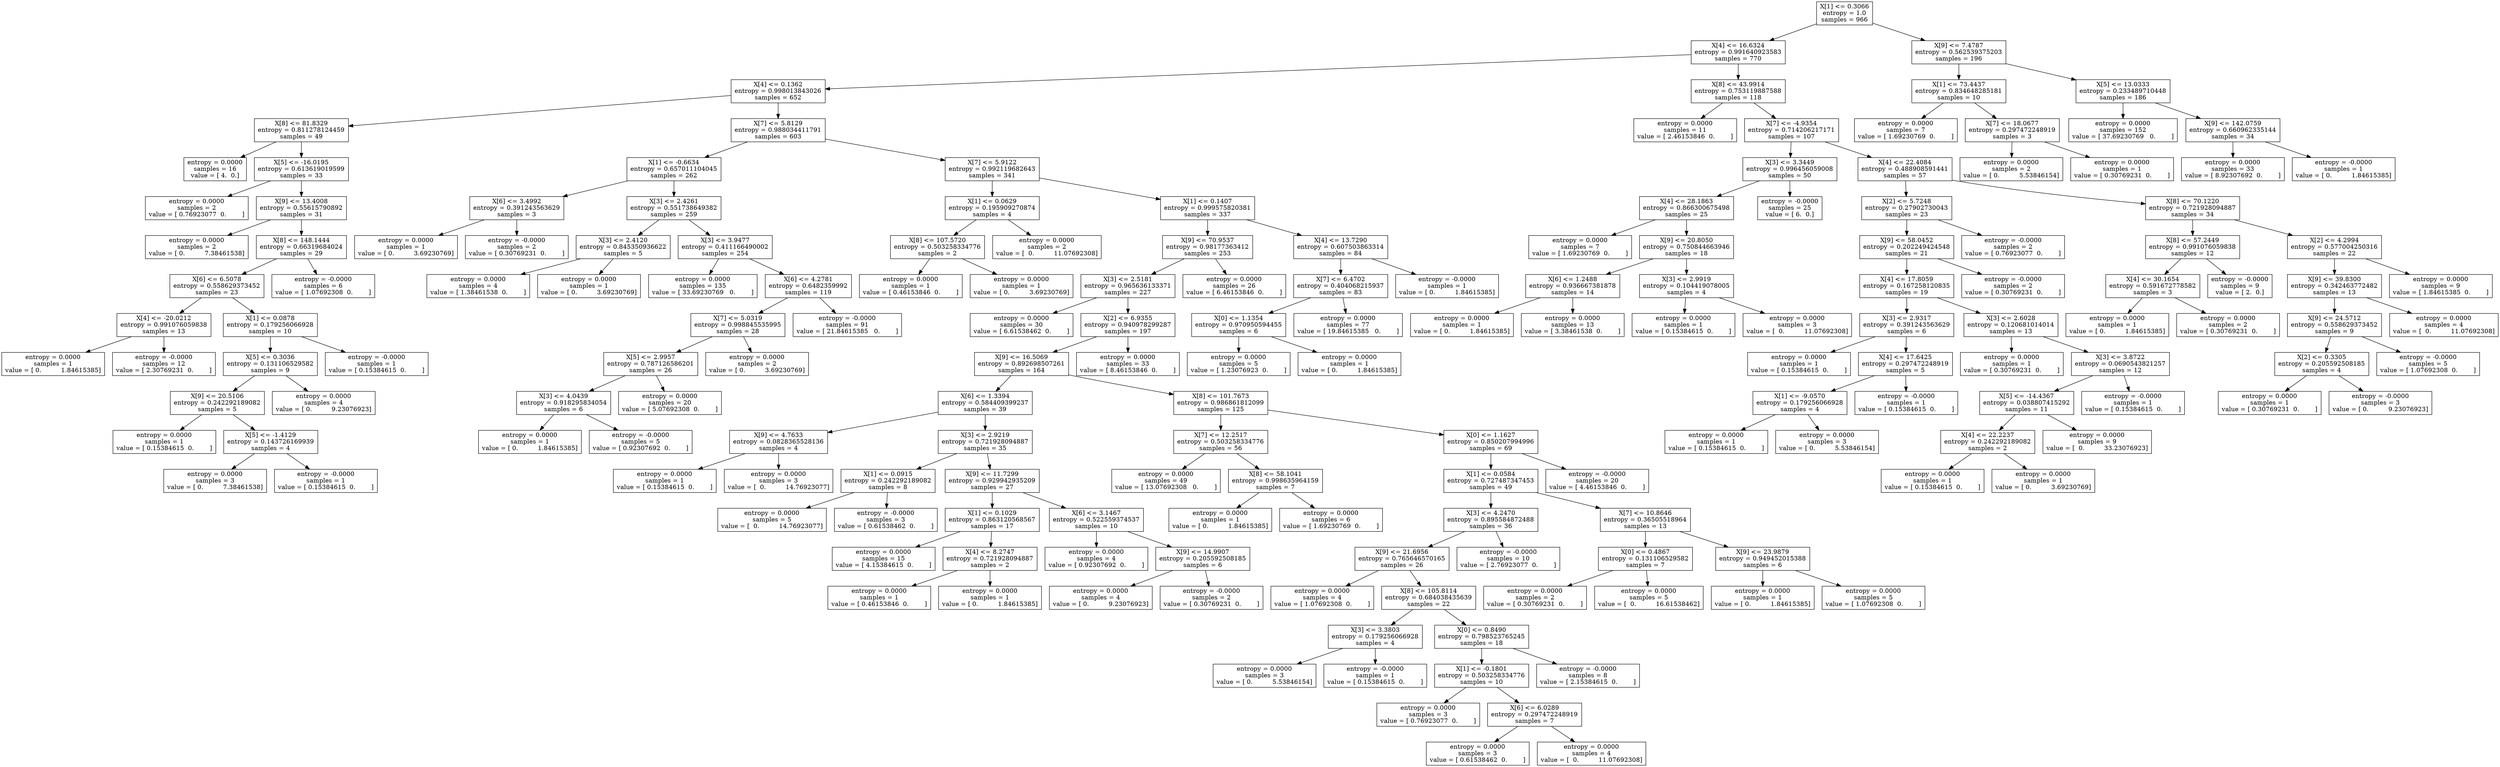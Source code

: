 digraph Tree {
0 [label="X[1] <= 0.3066\nentropy = 1.0\nsamples = 966", shape="box"] ;
1 [label="X[4] <= 16.6324\nentropy = 0.991640923583\nsamples = 770", shape="box"] ;
0 -> 1 ;
2 [label="X[4] <= 0.1362\nentropy = 0.998013843026\nsamples = 652", shape="box"] ;
1 -> 2 ;
3 [label="X[8] <= 81.8329\nentropy = 0.811278124459\nsamples = 49", shape="box"] ;
2 -> 3 ;
4 [label="entropy = 0.0000\nsamples = 16\nvalue = [ 4.  0.]", shape="box"] ;
3 -> 4 ;
5 [label="X[5] <= -16.0195\nentropy = 0.613619019599\nsamples = 33", shape="box"] ;
3 -> 5 ;
6 [label="entropy = 0.0000\nsamples = 2\nvalue = [ 0.76923077  0.        ]", shape="box"] ;
5 -> 6 ;
7 [label="X[9] <= 13.4008\nentropy = 0.55615790892\nsamples = 31", shape="box"] ;
5 -> 7 ;
8 [label="entropy = 0.0000\nsamples = 2\nvalue = [ 0.          7.38461538]", shape="box"] ;
7 -> 8 ;
9 [label="X[8] <= 148.1444\nentropy = 0.66319684024\nsamples = 29", shape="box"] ;
7 -> 9 ;
10 [label="X[6] <= 6.5078\nentropy = 0.558629373452\nsamples = 23", shape="box"] ;
9 -> 10 ;
11 [label="X[4] <= -20.0212\nentropy = 0.991076059838\nsamples = 13", shape="box"] ;
10 -> 11 ;
12 [label="entropy = 0.0000\nsamples = 1\nvalue = [ 0.          1.84615385]", shape="box"] ;
11 -> 12 ;
13 [label="entropy = -0.0000\nsamples = 12\nvalue = [ 2.30769231  0.        ]", shape="box"] ;
11 -> 13 ;
14 [label="X[1] <= 0.0878\nentropy = 0.179256066928\nsamples = 10", shape="box"] ;
10 -> 14 ;
15 [label="X[5] <= 0.3036\nentropy = 0.131106529582\nsamples = 9", shape="box"] ;
14 -> 15 ;
16 [label="X[9] <= 20.5106\nentropy = 0.242292189082\nsamples = 5", shape="box"] ;
15 -> 16 ;
17 [label="entropy = 0.0000\nsamples = 1\nvalue = [ 0.15384615  0.        ]", shape="box"] ;
16 -> 17 ;
18 [label="X[5] <= -1.4129\nentropy = 0.143726169939\nsamples = 4", shape="box"] ;
16 -> 18 ;
19 [label="entropy = 0.0000\nsamples = 3\nvalue = [ 0.          7.38461538]", shape="box"] ;
18 -> 19 ;
20 [label="entropy = -0.0000\nsamples = 1\nvalue = [ 0.15384615  0.        ]", shape="box"] ;
18 -> 20 ;
21 [label="entropy = 0.0000\nsamples = 4\nvalue = [ 0.          9.23076923]", shape="box"] ;
15 -> 21 ;
22 [label="entropy = -0.0000\nsamples = 1\nvalue = [ 0.15384615  0.        ]", shape="box"] ;
14 -> 22 ;
23 [label="entropy = -0.0000\nsamples = 6\nvalue = [ 1.07692308  0.        ]", shape="box"] ;
9 -> 23 ;
24 [label="X[7] <= 5.8129\nentropy = 0.988034411791\nsamples = 603", shape="box"] ;
2 -> 24 ;
25 [label="X[1] <= -0.6634\nentropy = 0.657011104045\nsamples = 262", shape="box"] ;
24 -> 25 ;
26 [label="X[6] <= 3.4992\nentropy = 0.391243563629\nsamples = 3", shape="box"] ;
25 -> 26 ;
27 [label="entropy = 0.0000\nsamples = 1\nvalue = [ 0.          3.69230769]", shape="box"] ;
26 -> 27 ;
28 [label="entropy = -0.0000\nsamples = 2\nvalue = [ 0.30769231  0.        ]", shape="box"] ;
26 -> 28 ;
29 [label="X[3] <= 2.4261\nentropy = 0.551738649382\nsamples = 259", shape="box"] ;
25 -> 29 ;
30 [label="X[3] <= 2.4120\nentropy = 0.845350936622\nsamples = 5", shape="box"] ;
29 -> 30 ;
31 [label="entropy = 0.0000\nsamples = 4\nvalue = [ 1.38461538  0.        ]", shape="box"] ;
30 -> 31 ;
32 [label="entropy = 0.0000\nsamples = 1\nvalue = [ 0.          3.69230769]", shape="box"] ;
30 -> 32 ;
33 [label="X[3] <= 3.9477\nentropy = 0.411166490002\nsamples = 254", shape="box"] ;
29 -> 33 ;
34 [label="entropy = 0.0000\nsamples = 135\nvalue = [ 33.69230769   0.        ]", shape="box"] ;
33 -> 34 ;
35 [label="X[6] <= 4.2781\nentropy = 0.6482359992\nsamples = 119", shape="box"] ;
33 -> 35 ;
36 [label="X[7] <= 5.0319\nentropy = 0.998845535995\nsamples = 28", shape="box"] ;
35 -> 36 ;
37 [label="X[5] <= 2.9957\nentropy = 0.787126586201\nsamples = 26", shape="box"] ;
36 -> 37 ;
38 [label="X[3] <= 4.0439\nentropy = 0.918295834054\nsamples = 6", shape="box"] ;
37 -> 38 ;
39 [label="entropy = 0.0000\nsamples = 1\nvalue = [ 0.          1.84615385]", shape="box"] ;
38 -> 39 ;
40 [label="entropy = -0.0000\nsamples = 5\nvalue = [ 0.92307692  0.        ]", shape="box"] ;
38 -> 40 ;
41 [label="entropy = 0.0000\nsamples = 20\nvalue = [ 5.07692308  0.        ]", shape="box"] ;
37 -> 41 ;
42 [label="entropy = 0.0000\nsamples = 2\nvalue = [ 0.          3.69230769]", shape="box"] ;
36 -> 42 ;
43 [label="entropy = -0.0000\nsamples = 91\nvalue = [ 21.84615385   0.        ]", shape="box"] ;
35 -> 43 ;
44 [label="X[7] <= 5.9122\nentropy = 0.992119682643\nsamples = 341", shape="box"] ;
24 -> 44 ;
45 [label="X[1] <= 0.0629\nentropy = 0.195909270874\nsamples = 4", shape="box"] ;
44 -> 45 ;
46 [label="X[8] <= 107.5720\nentropy = 0.503258334776\nsamples = 2", shape="box"] ;
45 -> 46 ;
47 [label="entropy = 0.0000\nsamples = 1\nvalue = [ 0.46153846  0.        ]", shape="box"] ;
46 -> 47 ;
48 [label="entropy = 0.0000\nsamples = 1\nvalue = [ 0.          3.69230769]", shape="box"] ;
46 -> 48 ;
49 [label="entropy = 0.0000\nsamples = 2\nvalue = [  0.          11.07692308]", shape="box"] ;
45 -> 49 ;
50 [label="X[1] <= 0.1407\nentropy = 0.999575820381\nsamples = 337", shape="box"] ;
44 -> 50 ;
51 [label="X[9] <= 70.9537\nentropy = 0.98177363412\nsamples = 253", shape="box"] ;
50 -> 51 ;
52 [label="X[3] <= 2.5181\nentropy = 0.965636133371\nsamples = 227", shape="box"] ;
51 -> 52 ;
53 [label="entropy = 0.0000\nsamples = 30\nvalue = [ 6.61538462  0.        ]", shape="box"] ;
52 -> 53 ;
54 [label="X[2] <= 6.9355\nentropy = 0.940978299287\nsamples = 197", shape="box"] ;
52 -> 54 ;
55 [label="X[9] <= 16.5069\nentropy = 0.892698507261\nsamples = 164", shape="box"] ;
54 -> 55 ;
56 [label="X[6] <= 1.3394\nentropy = 0.584409399237\nsamples = 39", shape="box"] ;
55 -> 56 ;
57 [label="X[9] <= 4.7633\nentropy = 0.0828365528136\nsamples = 4", shape="box"] ;
56 -> 57 ;
58 [label="entropy = 0.0000\nsamples = 1\nvalue = [ 0.15384615  0.        ]", shape="box"] ;
57 -> 58 ;
59 [label="entropy = 0.0000\nsamples = 3\nvalue = [  0.          14.76923077]", shape="box"] ;
57 -> 59 ;
60 [label="X[3] <= 2.9219\nentropy = 0.721928094887\nsamples = 35", shape="box"] ;
56 -> 60 ;
61 [label="X[1] <= 0.0915\nentropy = 0.242292189082\nsamples = 8", shape="box"] ;
60 -> 61 ;
62 [label="entropy = 0.0000\nsamples = 5\nvalue = [  0.          14.76923077]", shape="box"] ;
61 -> 62 ;
63 [label="entropy = -0.0000\nsamples = 3\nvalue = [ 0.61538462  0.        ]", shape="box"] ;
61 -> 63 ;
64 [label="X[9] <= 11.7299\nentropy = 0.929942935209\nsamples = 27", shape="box"] ;
60 -> 64 ;
65 [label="X[1] <= 0.1029\nentropy = 0.863120568567\nsamples = 17", shape="box"] ;
64 -> 65 ;
66 [label="entropy = 0.0000\nsamples = 15\nvalue = [ 4.15384615  0.        ]", shape="box"] ;
65 -> 66 ;
67 [label="X[4] <= 8.2747\nentropy = 0.721928094887\nsamples = 2", shape="box"] ;
65 -> 67 ;
68 [label="entropy = 0.0000\nsamples = 1\nvalue = [ 0.46153846  0.        ]", shape="box"] ;
67 -> 68 ;
69 [label="entropy = 0.0000\nsamples = 1\nvalue = [ 0.          1.84615385]", shape="box"] ;
67 -> 69 ;
70 [label="X[6] <= 3.1467\nentropy = 0.522559374537\nsamples = 10", shape="box"] ;
64 -> 70 ;
71 [label="entropy = 0.0000\nsamples = 4\nvalue = [ 0.92307692  0.        ]", shape="box"] ;
70 -> 71 ;
72 [label="X[9] <= 14.9907\nentropy = 0.205592508185\nsamples = 6", shape="box"] ;
70 -> 72 ;
73 [label="entropy = 0.0000\nsamples = 4\nvalue = [ 0.          9.23076923]", shape="box"] ;
72 -> 73 ;
74 [label="entropy = -0.0000\nsamples = 2\nvalue = [ 0.30769231  0.        ]", shape="box"] ;
72 -> 74 ;
75 [label="X[8] <= 101.7673\nentropy = 0.986861812099\nsamples = 125", shape="box"] ;
55 -> 75 ;
76 [label="X[7] <= 12.2517\nentropy = 0.503258334776\nsamples = 56", shape="box"] ;
75 -> 76 ;
77 [label="entropy = 0.0000\nsamples = 49\nvalue = [ 13.07692308   0.        ]", shape="box"] ;
76 -> 77 ;
78 [label="X[8] <= 58.1041\nentropy = 0.998635964159\nsamples = 7", shape="box"] ;
76 -> 78 ;
79 [label="entropy = 0.0000\nsamples = 1\nvalue = [ 0.          1.84615385]", shape="box"] ;
78 -> 79 ;
80 [label="entropy = 0.0000\nsamples = 6\nvalue = [ 1.69230769  0.        ]", shape="box"] ;
78 -> 80 ;
81 [label="X[0] <= 1.1627\nentropy = 0.850207994996\nsamples = 69", shape="box"] ;
75 -> 81 ;
82 [label="X[1] <= 0.0584\nentropy = 0.727487347453\nsamples = 49", shape="box"] ;
81 -> 82 ;
83 [label="X[3] <= 4.2470\nentropy = 0.895584872488\nsamples = 36", shape="box"] ;
82 -> 83 ;
84 [label="X[9] <= 21.6956\nentropy = 0.765646570165\nsamples = 26", shape="box"] ;
83 -> 84 ;
85 [label="entropy = 0.0000\nsamples = 4\nvalue = [ 1.07692308  0.        ]", shape="box"] ;
84 -> 85 ;
86 [label="X[8] <= 105.8114\nentropy = 0.684038435639\nsamples = 22", shape="box"] ;
84 -> 86 ;
87 [label="X[3] <= 3.3803\nentropy = 0.179256066928\nsamples = 4", shape="box"] ;
86 -> 87 ;
88 [label="entropy = 0.0000\nsamples = 3\nvalue = [ 0.          5.53846154]", shape="box"] ;
87 -> 88 ;
89 [label="entropy = -0.0000\nsamples = 1\nvalue = [ 0.15384615  0.        ]", shape="box"] ;
87 -> 89 ;
90 [label="X[0] <= 0.8490\nentropy = 0.798523765245\nsamples = 18", shape="box"] ;
86 -> 90 ;
91 [label="X[1] <= -0.1801\nentropy = 0.503258334776\nsamples = 10", shape="box"] ;
90 -> 91 ;
92 [label="entropy = 0.0000\nsamples = 3\nvalue = [ 0.76923077  0.        ]", shape="box"] ;
91 -> 92 ;
93 [label="X[6] <= 6.0289\nentropy = 0.297472248919\nsamples = 7", shape="box"] ;
91 -> 93 ;
94 [label="entropy = 0.0000\nsamples = 3\nvalue = [ 0.61538462  0.        ]", shape="box"] ;
93 -> 94 ;
95 [label="entropy = 0.0000\nsamples = 4\nvalue = [  0.          11.07692308]", shape="box"] ;
93 -> 95 ;
96 [label="entropy = -0.0000\nsamples = 8\nvalue = [ 2.15384615  0.        ]", shape="box"] ;
90 -> 96 ;
97 [label="entropy = -0.0000\nsamples = 10\nvalue = [ 2.76923077  0.        ]", shape="box"] ;
83 -> 97 ;
98 [label="X[7] <= 10.8646\nentropy = 0.36505518964\nsamples = 13", shape="box"] ;
82 -> 98 ;
99 [label="X[0] <= 0.4867\nentropy = 0.131106529582\nsamples = 7", shape="box"] ;
98 -> 99 ;
100 [label="entropy = 0.0000\nsamples = 2\nvalue = [ 0.30769231  0.        ]", shape="box"] ;
99 -> 100 ;
101 [label="entropy = 0.0000\nsamples = 5\nvalue = [  0.          16.61538462]", shape="box"] ;
99 -> 101 ;
102 [label="X[9] <= 23.9879\nentropy = 0.949452015388\nsamples = 6", shape="box"] ;
98 -> 102 ;
103 [label="entropy = 0.0000\nsamples = 1\nvalue = [ 0.          1.84615385]", shape="box"] ;
102 -> 103 ;
104 [label="entropy = 0.0000\nsamples = 5\nvalue = [ 1.07692308  0.        ]", shape="box"] ;
102 -> 104 ;
105 [label="entropy = -0.0000\nsamples = 20\nvalue = [ 4.46153846  0.        ]", shape="box"] ;
81 -> 105 ;
106 [label="entropy = 0.0000\nsamples = 33\nvalue = [ 8.46153846  0.        ]", shape="box"] ;
54 -> 106 ;
107 [label="entropy = 0.0000\nsamples = 26\nvalue = [ 6.46153846  0.        ]", shape="box"] ;
51 -> 107 ;
108 [label="X[4] <= 13.7290\nentropy = 0.607503863314\nsamples = 84", shape="box"] ;
50 -> 108 ;
109 [label="X[7] <= 6.4702\nentropy = 0.404068215937\nsamples = 83", shape="box"] ;
108 -> 109 ;
110 [label="X[0] <= 1.1354\nentropy = 0.970950594455\nsamples = 6", shape="box"] ;
109 -> 110 ;
111 [label="entropy = 0.0000\nsamples = 5\nvalue = [ 1.23076923  0.        ]", shape="box"] ;
110 -> 111 ;
112 [label="entropy = 0.0000\nsamples = 1\nvalue = [ 0.          1.84615385]", shape="box"] ;
110 -> 112 ;
113 [label="entropy = 0.0000\nsamples = 77\nvalue = [ 19.84615385   0.        ]", shape="box"] ;
109 -> 113 ;
114 [label="entropy = -0.0000\nsamples = 1\nvalue = [ 0.          1.84615385]", shape="box"] ;
108 -> 114 ;
115 [label="X[8] <= 43.9914\nentropy = 0.753119887588\nsamples = 118", shape="box"] ;
1 -> 115 ;
116 [label="entropy = 0.0000\nsamples = 11\nvalue = [ 2.46153846  0.        ]", shape="box"] ;
115 -> 116 ;
117 [label="X[7] <= -4.9354\nentropy = 0.714206217171\nsamples = 107", shape="box"] ;
115 -> 117 ;
118 [label="X[3] <= 3.3449\nentropy = 0.996456059008\nsamples = 50", shape="box"] ;
117 -> 118 ;
119 [label="X[4] <= 28.1863\nentropy = 0.866300675498\nsamples = 25", shape="box"] ;
118 -> 119 ;
120 [label="entropy = 0.0000\nsamples = 7\nvalue = [ 1.69230769  0.        ]", shape="box"] ;
119 -> 120 ;
121 [label="X[9] <= 20.8050\nentropy = 0.750844663946\nsamples = 18", shape="box"] ;
119 -> 121 ;
122 [label="X[6] <= 1.2488\nentropy = 0.936667381878\nsamples = 14", shape="box"] ;
121 -> 122 ;
123 [label="entropy = 0.0000\nsamples = 1\nvalue = [ 0.          1.84615385]", shape="box"] ;
122 -> 123 ;
124 [label="entropy = 0.0000\nsamples = 13\nvalue = [ 3.38461538  0.        ]", shape="box"] ;
122 -> 124 ;
125 [label="X[3] <= 2.9919\nentropy = 0.104419078005\nsamples = 4", shape="box"] ;
121 -> 125 ;
126 [label="entropy = 0.0000\nsamples = 1\nvalue = [ 0.15384615  0.        ]", shape="box"] ;
125 -> 126 ;
127 [label="entropy = 0.0000\nsamples = 3\nvalue = [  0.          11.07692308]", shape="box"] ;
125 -> 127 ;
128 [label="entropy = -0.0000\nsamples = 25\nvalue = [ 6.  0.]", shape="box"] ;
118 -> 128 ;
129 [label="X[4] <= 22.4084\nentropy = 0.488908591441\nsamples = 57", shape="box"] ;
117 -> 129 ;
130 [label="X[2] <= 5.7248\nentropy = 0.27902730043\nsamples = 23", shape="box"] ;
129 -> 130 ;
131 [label="X[9] <= 58.0452\nentropy = 0.202249424548\nsamples = 21", shape="box"] ;
130 -> 131 ;
132 [label="X[4] <= 17.8059\nentropy = 0.167258120835\nsamples = 19", shape="box"] ;
131 -> 132 ;
133 [label="X[3] <= 2.9317\nentropy = 0.391243563629\nsamples = 6", shape="box"] ;
132 -> 133 ;
134 [label="entropy = 0.0000\nsamples = 1\nvalue = [ 0.15384615  0.        ]", shape="box"] ;
133 -> 134 ;
135 [label="X[4] <= 17.6425\nentropy = 0.297472248919\nsamples = 5", shape="box"] ;
133 -> 135 ;
136 [label="X[1] <= -9.0570\nentropy = 0.179256066928\nsamples = 4", shape="box"] ;
135 -> 136 ;
137 [label="entropy = 0.0000\nsamples = 1\nvalue = [ 0.15384615  0.        ]", shape="box"] ;
136 -> 137 ;
138 [label="entropy = 0.0000\nsamples = 3\nvalue = [ 0.          5.53846154]", shape="box"] ;
136 -> 138 ;
139 [label="entropy = -0.0000\nsamples = 1\nvalue = [ 0.15384615  0.        ]", shape="box"] ;
135 -> 139 ;
140 [label="X[3] <= 2.6028\nentropy = 0.120681014014\nsamples = 13", shape="box"] ;
132 -> 140 ;
141 [label="entropy = 0.0000\nsamples = 1\nvalue = [ 0.30769231  0.        ]", shape="box"] ;
140 -> 141 ;
142 [label="X[3] <= 3.8722\nentropy = 0.0690543821257\nsamples = 12", shape="box"] ;
140 -> 142 ;
143 [label="X[5] <= -14.4367\nentropy = 0.038807415292\nsamples = 11", shape="box"] ;
142 -> 143 ;
144 [label="X[4] <= 22.2237\nentropy = 0.242292189082\nsamples = 2", shape="box"] ;
143 -> 144 ;
145 [label="entropy = 0.0000\nsamples = 1\nvalue = [ 0.15384615  0.        ]", shape="box"] ;
144 -> 145 ;
146 [label="entropy = 0.0000\nsamples = 1\nvalue = [ 0.          3.69230769]", shape="box"] ;
144 -> 146 ;
147 [label="entropy = 0.0000\nsamples = 9\nvalue = [  0.          33.23076923]", shape="box"] ;
143 -> 147 ;
148 [label="entropy = -0.0000\nsamples = 1\nvalue = [ 0.15384615  0.        ]", shape="box"] ;
142 -> 148 ;
149 [label="entropy = -0.0000\nsamples = 2\nvalue = [ 0.30769231  0.        ]", shape="box"] ;
131 -> 149 ;
150 [label="entropy = -0.0000\nsamples = 2\nvalue = [ 0.76923077  0.        ]", shape="box"] ;
130 -> 150 ;
151 [label="X[8] <= 70.1220\nentropy = 0.721928094887\nsamples = 34", shape="box"] ;
129 -> 151 ;
152 [label="X[8] <= 57.2449\nentropy = 0.991076059838\nsamples = 12", shape="box"] ;
151 -> 152 ;
153 [label="X[4] <= 30.1654\nentropy = 0.591672778582\nsamples = 3", shape="box"] ;
152 -> 153 ;
154 [label="entropy = 0.0000\nsamples = 1\nvalue = [ 0.          1.84615385]", shape="box"] ;
153 -> 154 ;
155 [label="entropy = 0.0000\nsamples = 2\nvalue = [ 0.30769231  0.        ]", shape="box"] ;
153 -> 155 ;
156 [label="entropy = -0.0000\nsamples = 9\nvalue = [ 2.  0.]", shape="box"] ;
152 -> 156 ;
157 [label="X[2] <= 4.2994\nentropy = 0.577004250316\nsamples = 22", shape="box"] ;
151 -> 157 ;
158 [label="X[9] <= 39.8300\nentropy = 0.342463772482\nsamples = 13", shape="box"] ;
157 -> 158 ;
159 [label="X[9] <= 24.5712\nentropy = 0.558629373452\nsamples = 9", shape="box"] ;
158 -> 159 ;
160 [label="X[2] <= 0.3305\nentropy = 0.205592508185\nsamples = 4", shape="box"] ;
159 -> 160 ;
161 [label="entropy = 0.0000\nsamples = 1\nvalue = [ 0.30769231  0.        ]", shape="box"] ;
160 -> 161 ;
162 [label="entropy = -0.0000\nsamples = 3\nvalue = [ 0.          9.23076923]", shape="box"] ;
160 -> 162 ;
163 [label="entropy = -0.0000\nsamples = 5\nvalue = [ 1.07692308  0.        ]", shape="box"] ;
159 -> 163 ;
164 [label="entropy = 0.0000\nsamples = 4\nvalue = [  0.          11.07692308]", shape="box"] ;
158 -> 164 ;
165 [label="entropy = 0.0000\nsamples = 9\nvalue = [ 1.84615385  0.        ]", shape="box"] ;
157 -> 165 ;
166 [label="X[9] <= 7.4787\nentropy = 0.562539375203\nsamples = 196", shape="box"] ;
0 -> 166 ;
167 [label="X[1] <= 73.4437\nentropy = 0.834648285181\nsamples = 10", shape="box"] ;
166 -> 167 ;
168 [label="entropy = 0.0000\nsamples = 7\nvalue = [ 1.69230769  0.        ]", shape="box"] ;
167 -> 168 ;
169 [label="X[7] <= 18.0677\nentropy = 0.297472248919\nsamples = 3", shape="box"] ;
167 -> 169 ;
170 [label="entropy = 0.0000\nsamples = 2\nvalue = [ 0.          5.53846154]", shape="box"] ;
169 -> 170 ;
171 [label="entropy = 0.0000\nsamples = 1\nvalue = [ 0.30769231  0.        ]", shape="box"] ;
169 -> 171 ;
172 [label="X[5] <= 13.0333\nentropy = 0.233489710448\nsamples = 186", shape="box"] ;
166 -> 172 ;
173 [label="entropy = 0.0000\nsamples = 152\nvalue = [ 37.69230769   0.        ]", shape="box"] ;
172 -> 173 ;
174 [label="X[9] <= 142.0759\nentropy = 0.660962335144\nsamples = 34", shape="box"] ;
172 -> 174 ;
175 [label="entropy = 0.0000\nsamples = 33\nvalue = [ 8.92307692  0.        ]", shape="box"] ;
174 -> 175 ;
176 [label="entropy = -0.0000\nsamples = 1\nvalue = [ 0.          1.84615385]", shape="box"] ;
174 -> 176 ;
}
